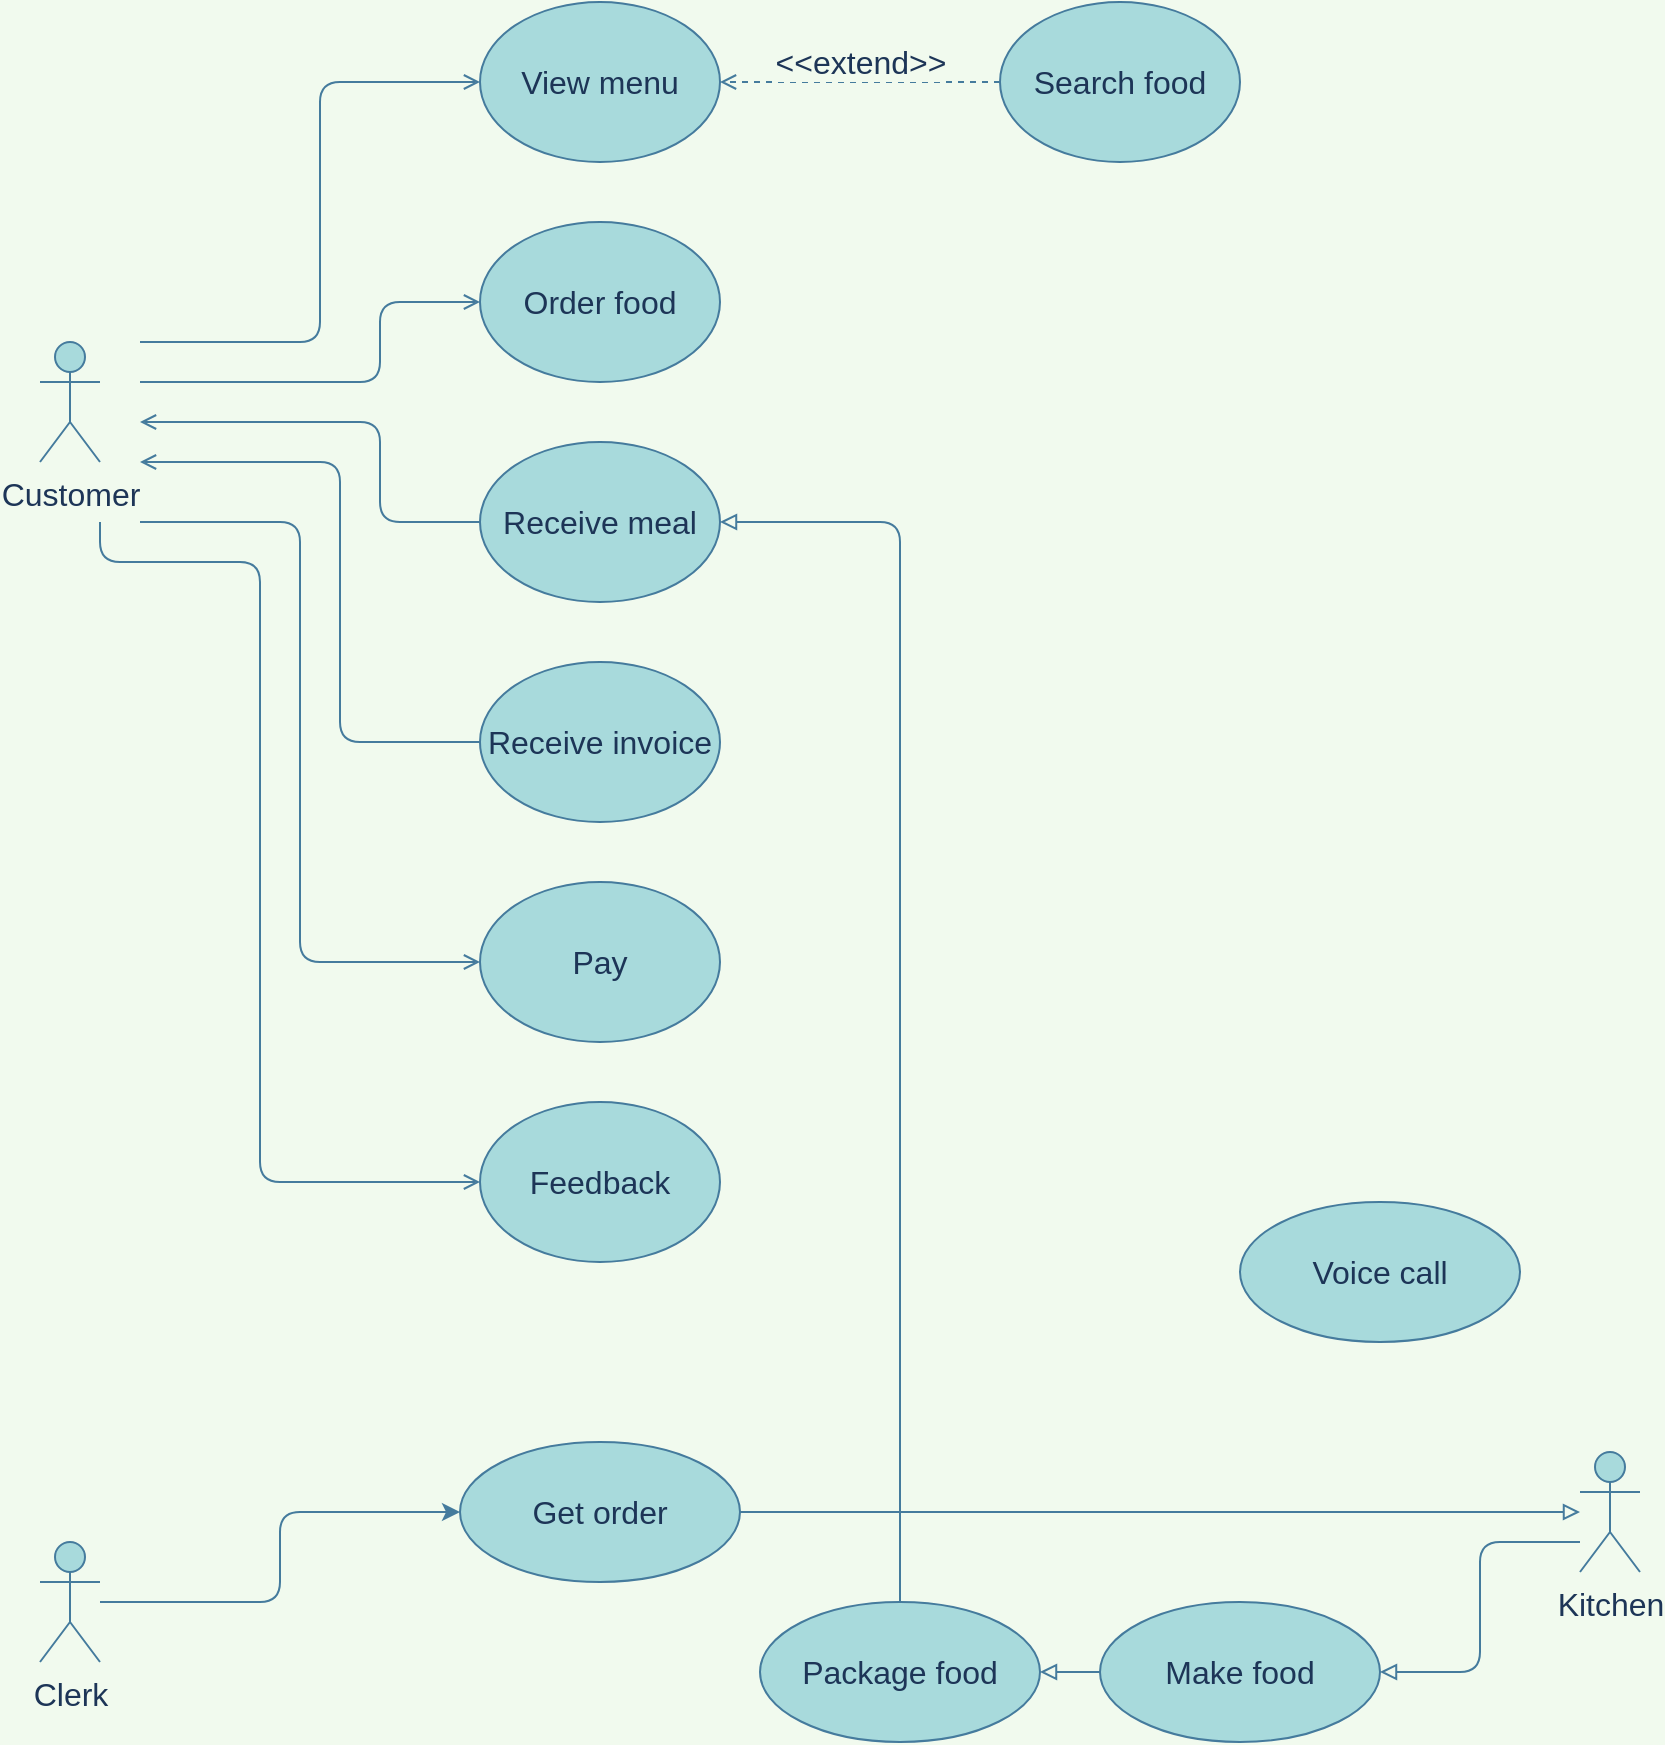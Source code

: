 <mxfile>
    <diagram id="F4elgVZbu_pHF8BznkAH" name="Page-1">
        <mxGraphModel dx="980" dy="1662" grid="1" gridSize="10" guides="1" tooltips="1" connect="1" arrows="1" fold="1" page="1" pageScale="1" pageWidth="850" pageHeight="1100" background="#F1FAEE" math="0" shadow="0">
            <root>
                <mxCell id="0"/>
                <mxCell id="1" parent="0"/>
                <mxCell id="23" style="edgeStyle=elbowEdgeStyle;orthogonalLoop=1;jettySize=auto;html=1;endArrow=open;endFill=0;entryX=0;entryY=0.5;entryDx=0;entryDy=0;fontSize=16;strokeColor=#457B9D;fontColor=#1D3557;labelBackgroundColor=#F1FAEE;" edge="1" parent="1" target="4">
                    <mxGeometry relative="1" as="geometry">
                        <mxPoint x="252" y="-820" as="targetPoint"/>
                        <Array as="points">
                            <mxPoint x="200" y="-820"/>
                        </Array>
                        <mxPoint x="80" y="-820" as="sourcePoint"/>
                    </mxGeometry>
                </mxCell>
                <mxCell id="Rnx6JJza0BKsh1WXI-u_-41" style="edgeStyle=elbowEdgeStyle;orthogonalLoop=1;jettySize=auto;html=1;entryX=0;entryY=0.5;entryDx=0;entryDy=0;startArrow=none;startFill=0;endArrow=open;endFill=0;startSize=6;endSize=6;sourcePerimeterSpacing=0;strokeWidth=1;fontSize=16;strokeColor=#457B9D;fontColor=#1D3557;labelBackgroundColor=#F1FAEE;" edge="1" parent="1" target="6">
                    <mxGeometry relative="1" as="geometry">
                        <Array as="points">
                            <mxPoint x="170" y="-890"/>
                        </Array>
                        <mxPoint x="80" y="-840" as="sourcePoint"/>
                    </mxGeometry>
                </mxCell>
                <mxCell id="Rnx6JJza0BKsh1WXI-u_-44" style="edgeStyle=elbowEdgeStyle;orthogonalLoop=1;jettySize=auto;html=1;entryX=0;entryY=0.5;entryDx=0;entryDy=0;startArrow=open;startFill=0;endArrow=none;endFill=0;startSize=6;endSize=6;sourcePerimeterSpacing=0;strokeWidth=1;targetPerimeterSpacing=0;fontSize=16;strokeColor=#457B9D;fontColor=#1D3557;labelBackgroundColor=#F1FAEE;" edge="1" parent="1" target="12">
                    <mxGeometry relative="1" as="geometry">
                        <mxPoint x="80" y="-800" as="sourcePoint"/>
                        <Array as="points">
                            <mxPoint x="200" y="-710"/>
                            <mxPoint x="60" y="-630"/>
                        </Array>
                    </mxGeometry>
                </mxCell>
                <mxCell id="35" style="edgeStyle=orthogonalEdgeStyle;orthogonalLoop=1;jettySize=auto;html=1;entryX=0;entryY=0.5;entryDx=0;entryDy=0;endArrow=open;endFill=0;fontSize=16;strokeColor=#457B9D;fontColor=#1D3557;labelBackgroundColor=#F1FAEE;" edge="1" parent="1" target="15">
                    <mxGeometry relative="1" as="geometry">
                        <Array as="points">
                            <mxPoint x="160" y="-750"/>
                            <mxPoint x="160" y="-530"/>
                        </Array>
                        <mxPoint x="80" y="-750" as="sourcePoint"/>
                    </mxGeometry>
                </mxCell>
                <mxCell id="37" style="edgeStyle=orthogonalEdgeStyle;orthogonalLoop=1;jettySize=auto;html=1;endArrow=open;endFill=0;strokeColor=#457B9D;fontColor=#1D3557;labelBackgroundColor=#F1FAEE;" edge="1" parent="1" target="36">
                    <mxGeometry relative="1" as="geometry">
                        <mxPoint x="55" y="-410" as="targetPoint"/>
                        <mxPoint x="60" y="-750" as="sourcePoint"/>
                        <Array as="points">
                            <mxPoint x="60" y="-730"/>
                            <mxPoint x="140" y="-730"/>
                            <mxPoint x="140" y="-420"/>
                        </Array>
                    </mxGeometry>
                </mxCell>
                <mxCell id="3" value="Customer&lt;br style=&quot;font-size: 16px;&quot;&gt;" style="shape=umlActor;verticalLabelPosition=bottom;verticalAlign=top;html=1;outlineConnect=0;fontSize=16;fillColor=#A8DADC;strokeColor=#457B9D;fontColor=#1D3557;" vertex="1" parent="1">
                    <mxGeometry x="30" y="-840" width="30" height="60" as="geometry"/>
                </mxCell>
                <mxCell id="4" value="Order food" style="ellipse;whiteSpace=wrap;html=1;fontSize=16;fillColor=#A8DADC;strokeColor=#457B9D;fontColor=#1D3557;" vertex="1" parent="1">
                    <mxGeometry x="250" y="-900" width="120" height="80" as="geometry"/>
                </mxCell>
                <mxCell id="6" value="View menu" style="ellipse;whiteSpace=wrap;html=1;fontSize=16;fillColor=#A8DADC;strokeColor=#457B9D;fontColor=#1D3557;" vertex="1" parent="1">
                    <mxGeometry x="250" y="-1010" width="120" height="80" as="geometry"/>
                </mxCell>
                <mxCell id="46" style="edgeStyle=orthogonalEdgeStyle;rounded=1;orthogonalLoop=1;jettySize=auto;html=1;startArrow=none;startFill=0;endArrow=block;endFill=0;fillColor=#A8DADC;strokeColor=#457B9D;labelBackgroundColor=#F1FAEE;fontColor=#1D3557;" edge="1" parent="1" source="Rnx6JJza0BKsh1WXI-u_-6">
                    <mxGeometry relative="1" as="geometry">
                        <mxPoint x="800" y="-255" as="targetPoint"/>
                    </mxGeometry>
                </mxCell>
                <mxCell id="Rnx6JJza0BKsh1WXI-u_-6" value="Get order&lt;br&gt;" style="ellipse;whiteSpace=wrap;html=1;fontSize=16;fillColor=#A8DADC;strokeColor=#457B9D;fontColor=#1D3557;" vertex="1" parent="1">
                    <mxGeometry x="240" y="-290" width="140" height="70" as="geometry"/>
                </mxCell>
                <mxCell id="Rnx6JJza0BKsh1WXI-u_-12" style="edgeStyle=elbowEdgeStyle;orthogonalLoop=1;jettySize=auto;html=1;entryX=0;entryY=0.5;entryDx=0;entryDy=0;fontSize=16;strokeColor=#457B9D;fontColor=#1D3557;rounded=1;labelBackgroundColor=#F1FAEE;" edge="1" parent="1" source="Rnx6JJza0BKsh1WXI-u_-7" target="Rnx6JJza0BKsh1WXI-u_-6">
                    <mxGeometry relative="1" as="geometry"/>
                </mxCell>
                <mxCell id="Rnx6JJza0BKsh1WXI-u_-7" value="Clerk" style="shape=umlActor;verticalLabelPosition=bottom;verticalAlign=top;html=1;fontSize=16;fillColor=#A8DADC;strokeColor=#457B9D;fontColor=#1D3557;" vertex="1" parent="1">
                    <mxGeometry x="30" y="-240" width="30" height="60" as="geometry"/>
                </mxCell>
                <mxCell id="Rnx6JJza0BKsh1WXI-u_-8" value="Voice call" style="ellipse;whiteSpace=wrap;html=1;fontSize=16;fillColor=#A8DADC;strokeColor=#457B9D;fontColor=#1D3557;" vertex="1" parent="1">
                    <mxGeometry x="630" y="-410" width="140" height="70" as="geometry"/>
                </mxCell>
                <mxCell id="Rnx6JJza0BKsh1WXI-u_-33" value="&amp;lt;&amp;lt;extend&amp;gt;&amp;gt;" style="edgeStyle=orthogonalEdgeStyle;orthogonalLoop=1;jettySize=auto;html=1;entryX=1;entryY=0.5;entryDx=0;entryDy=0;dashed=1;startArrow=none;startFill=0;endArrow=open;endFill=0;strokeWidth=1;startSize=6;sourcePerimeterSpacing=0;endSize=6;fontSize=16;strokeColor=#457B9D;fontColor=#1D3557;labelBackgroundColor=#F1FAEE;" edge="1" parent="1" source="8" target="6">
                    <mxGeometry y="-10" relative="1" as="geometry">
                        <mxPoint as="offset"/>
                    </mxGeometry>
                </mxCell>
                <mxCell id="8" value="Search food" style="ellipse;whiteSpace=wrap;html=1;fontSize=16;fillColor=#A8DADC;strokeColor=#457B9D;fontColor=#1D3557;" vertex="1" parent="1">
                    <mxGeometry x="510" y="-1010" width="120" height="80" as="geometry"/>
                </mxCell>
                <mxCell id="12" value="Receive meal" style="ellipse;whiteSpace=wrap;html=1;fontSize=16;fillColor=#A8DADC;strokeColor=#457B9D;fontColor=#1D3557;" vertex="1" parent="1">
                    <mxGeometry x="250" y="-790" width="120" height="80" as="geometry"/>
                </mxCell>
                <mxCell id="39" style="edgeStyle=orthogonalEdgeStyle;orthogonalLoop=1;jettySize=auto;html=1;startArrow=none;startFill=0;endArrow=open;endFill=0;strokeColor=#457B9D;fontColor=#1D3557;labelBackgroundColor=#F1FAEE;" edge="1" parent="1" source="14">
                    <mxGeometry relative="1" as="geometry">
                        <mxPoint x="80" y="-780" as="targetPoint"/>
                        <Array as="points">
                            <mxPoint x="180" y="-640"/>
                            <mxPoint x="180" y="-780"/>
                        </Array>
                    </mxGeometry>
                </mxCell>
                <mxCell id="14" value="Receive invoice" style="ellipse;whiteSpace=wrap;html=1;fontSize=16;fillColor=#A8DADC;strokeColor=#457B9D;fontColor=#1D3557;" vertex="1" parent="1">
                    <mxGeometry x="250" y="-680" width="120" height="80" as="geometry"/>
                </mxCell>
                <mxCell id="15" value="Pay" style="ellipse;whiteSpace=wrap;html=1;fontSize=16;fillColor=#A8DADC;strokeColor=#457B9D;fontColor=#1D3557;" vertex="1" parent="1">
                    <mxGeometry x="250" y="-570" width="120" height="80" as="geometry"/>
                </mxCell>
                <mxCell id="36" value="Feedback" style="ellipse;whiteSpace=wrap;html=1;fontSize=16;fillColor=#A8DADC;strokeColor=#457B9D;fontColor=#1D3557;" vertex="1" parent="1">
                    <mxGeometry x="250" y="-460" width="120" height="80" as="geometry"/>
                </mxCell>
                <mxCell id="Rnx6JJza0BKsh1WXI-u_-57" style="edgeStyle=orthogonalEdgeStyle;curved=0;rounded=1;sketch=0;orthogonalLoop=1;jettySize=auto;html=1;fontColor=#1D3557;strokeColor=#457B9D;fillColor=#A8DADC;entryX=1;entryY=0.5;entryDx=0;entryDy=0;endArrow=block;endFill=0;" edge="1" parent="1" source="41" target="12">
                    <mxGeometry relative="1" as="geometry">
                        <mxPoint x="40" y="-740" as="targetPoint"/>
                        <Array as="points">
                            <mxPoint x="460" y="-750"/>
                        </Array>
                    </mxGeometry>
                </mxCell>
                <mxCell id="41" value="Package food" style="ellipse;whiteSpace=wrap;html=1;fontSize=16;fillColor=#A8DADC;strokeColor=#457B9D;fontColor=#1D3557;" vertex="1" parent="1">
                    <mxGeometry x="390" y="-210" width="140" height="70" as="geometry"/>
                </mxCell>
                <mxCell id="Rnx6JJza0BKsh1WXI-u_-55" style="edgeStyle=orthogonalEdgeStyle;curved=0;rounded=1;sketch=0;orthogonalLoop=1;jettySize=auto;html=1;entryX=1;entryY=0.5;entryDx=0;entryDy=0;fontColor=#1D3557;strokeColor=#457B9D;fillColor=#A8DADC;endArrow=block;endFill=0;" edge="1" parent="1" target="Rnx6JJza0BKsh1WXI-u_-54">
                    <mxGeometry relative="1" as="geometry">
                        <mxPoint x="800" y="-240" as="sourcePoint"/>
                        <Array as="points">
                            <mxPoint x="750" y="-240"/>
                            <mxPoint x="750" y="-175"/>
                        </Array>
                    </mxGeometry>
                </mxCell>
                <mxCell id="45" value="Kitchen" style="shape=umlActor;verticalLabelPosition=bottom;verticalAlign=top;html=1;fontSize=16;fillColor=#A8DADC;strokeColor=#457B9D;fontColor=#1D3557;" vertex="1" parent="1">
                    <mxGeometry x="800" y="-285" width="30" height="60" as="geometry"/>
                </mxCell>
                <mxCell id="Rnx6JJza0BKsh1WXI-u_-56" style="edgeStyle=orthogonalEdgeStyle;curved=0;rounded=1;sketch=0;orthogonalLoop=1;jettySize=auto;html=1;entryX=1;entryY=0.5;entryDx=0;entryDy=0;fontColor=#1D3557;strokeColor=#457B9D;fillColor=#A8DADC;endArrow=block;endFill=0;" edge="1" parent="1" source="Rnx6JJza0BKsh1WXI-u_-54" target="41">
                    <mxGeometry relative="1" as="geometry"/>
                </mxCell>
                <mxCell id="Rnx6JJza0BKsh1WXI-u_-54" value="Make food" style="ellipse;whiteSpace=wrap;html=1;fontSize=16;fillColor=#A8DADC;strokeColor=#457B9D;fontColor=#1D3557;" vertex="1" parent="1">
                    <mxGeometry x="560" y="-210" width="140" height="70" as="geometry"/>
                </mxCell>
            </root>
        </mxGraphModel>
    </diagram>
</mxfile>